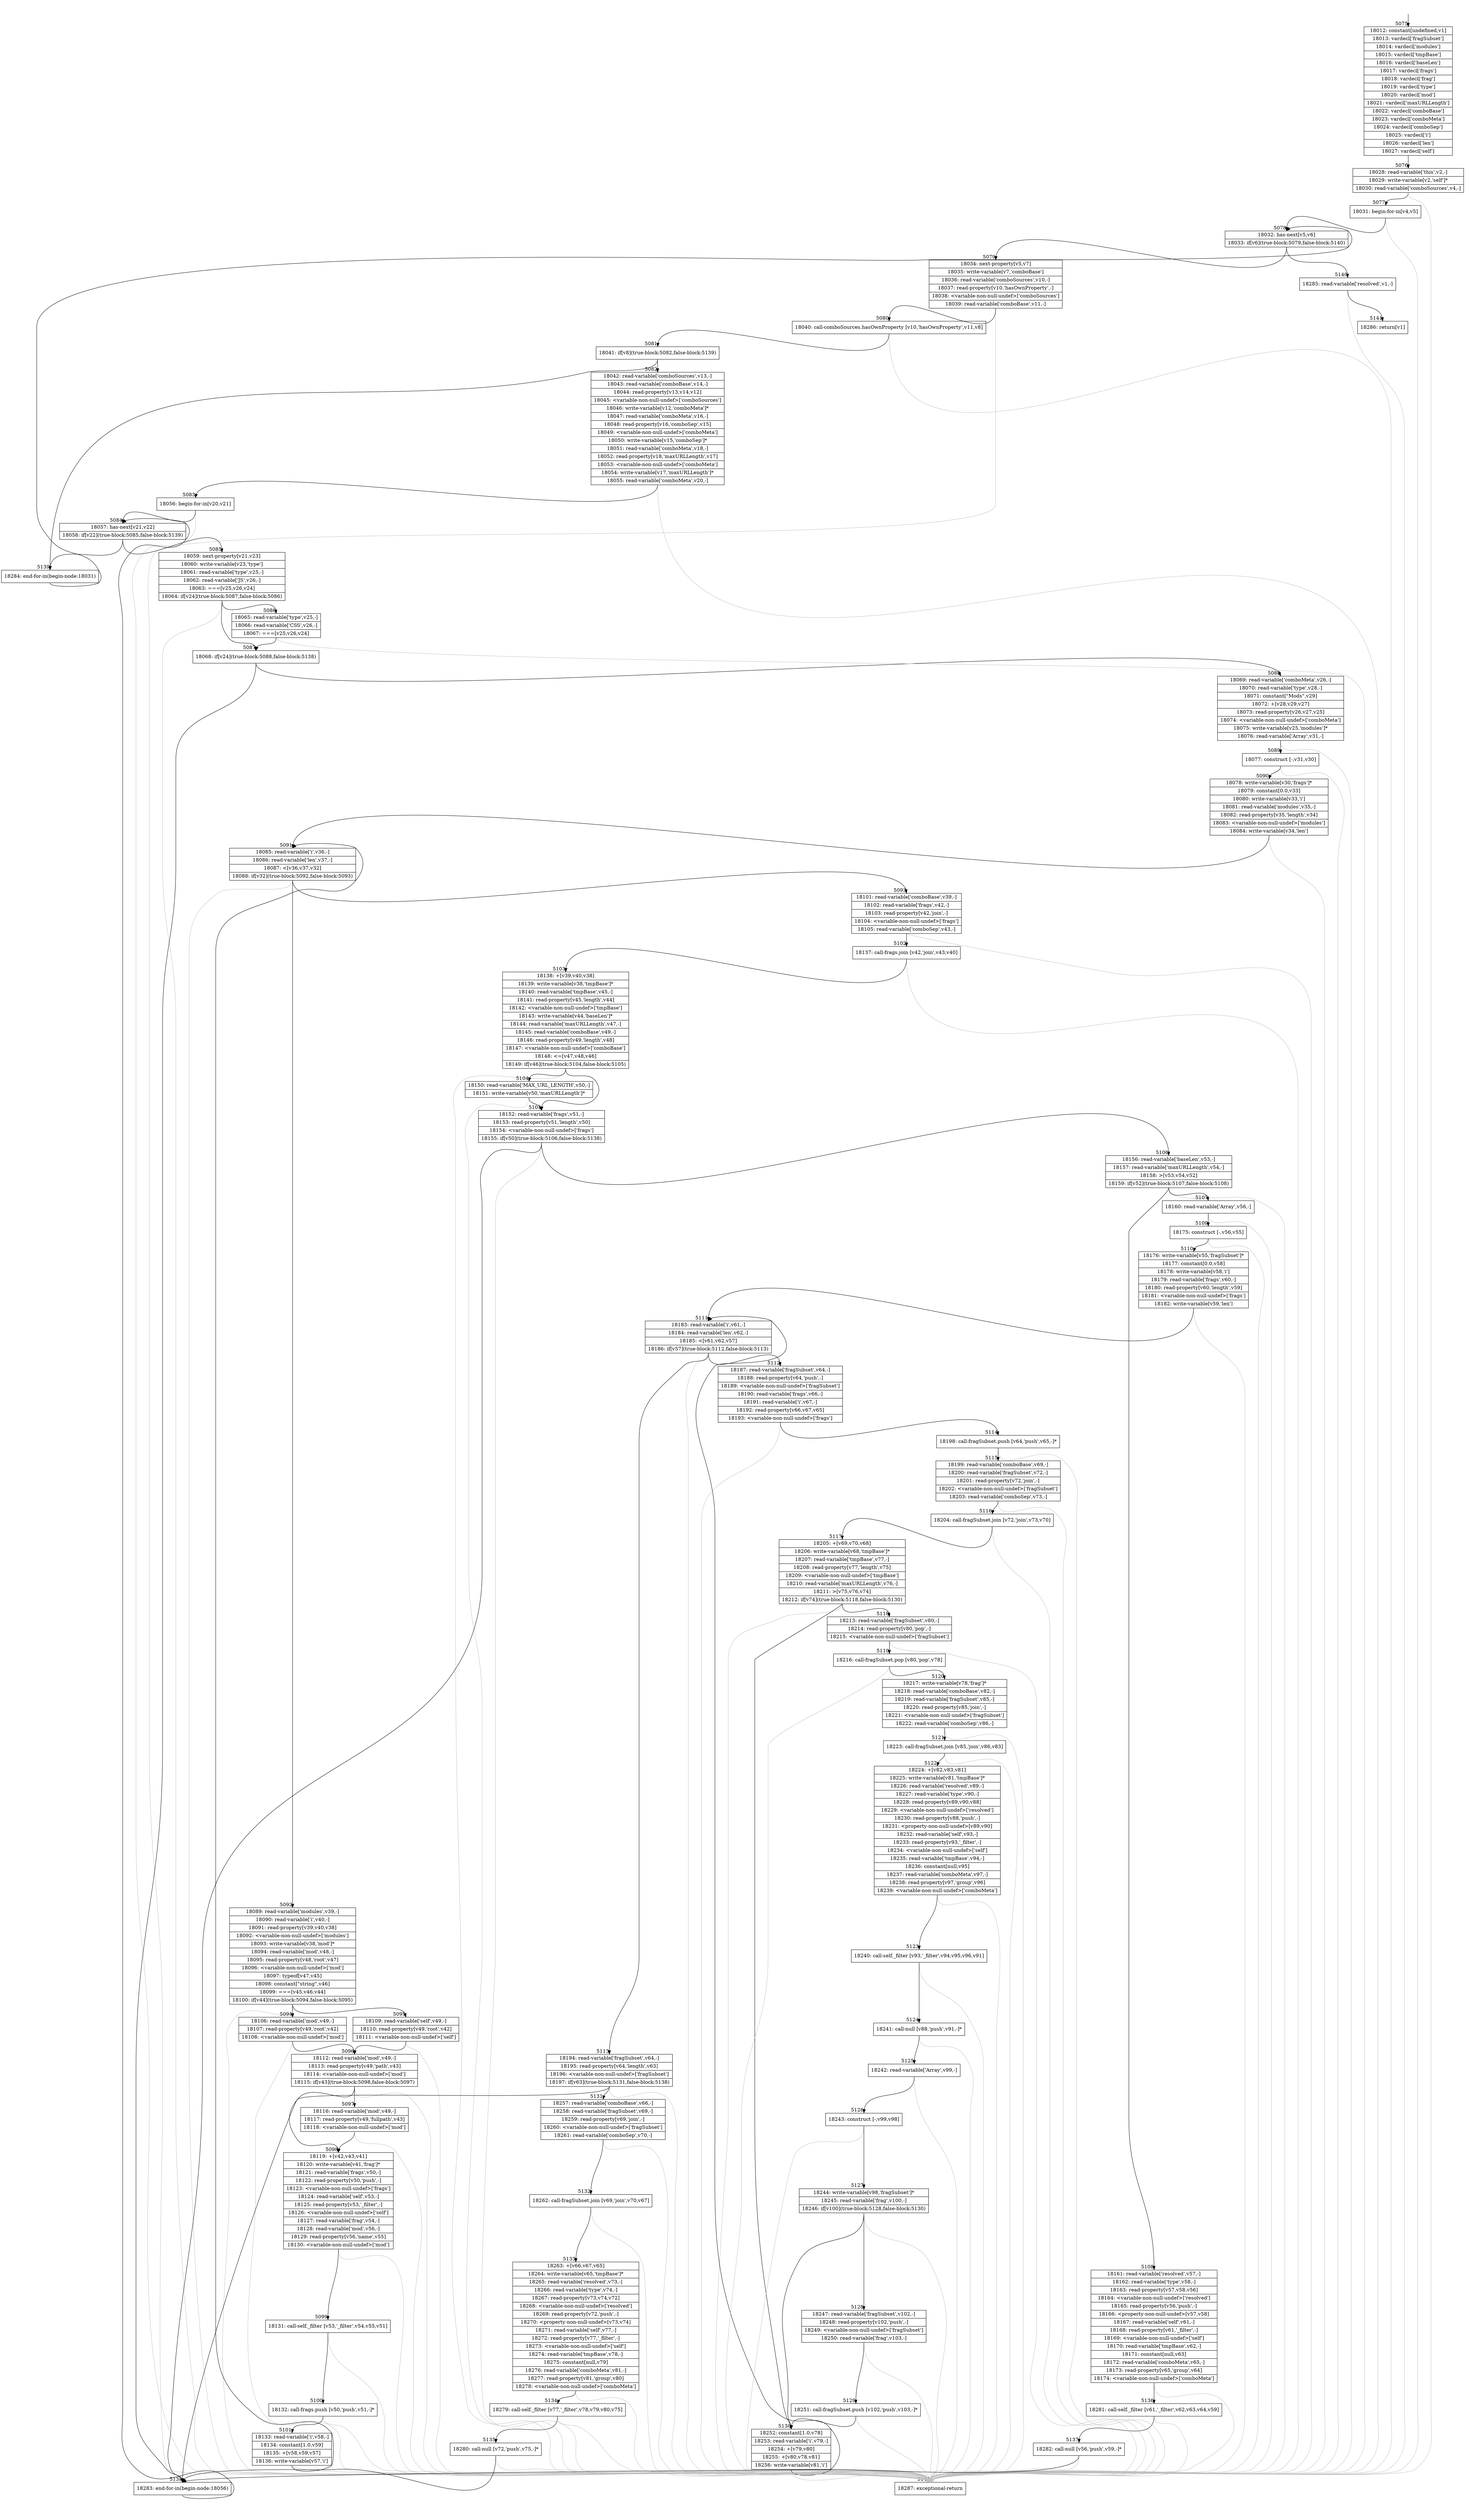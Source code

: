 digraph {
rankdir="TD"
BB_entry237[shape=none,label=""];
BB_entry237 -> BB5075 [tailport=s, headport=n, headlabel="    5075"]
BB5075 [shape=record label="{18012: constant[undefined,v1]|18013: vardecl['fragSubset']|18014: vardecl['modules']|18015: vardecl['tmpBase']|18016: vardecl['baseLen']|18017: vardecl['frags']|18018: vardecl['frag']|18019: vardecl['type']|18020: vardecl['mod']|18021: vardecl['maxURLLength']|18022: vardecl['comboBase']|18023: vardecl['comboMeta']|18024: vardecl['comboSep']|18025: vardecl['i']|18026: vardecl['len']|18027: vardecl['self']}" ] 
BB5075 -> BB5076 [tailport=s, headport=n, headlabel="      5076"]
BB5076 [shape=record label="{18028: read-variable['this',v2,-]|18029: write-variable[v2,'self']*|18030: read-variable['comboSources',v4,-]}" ] 
BB5076 -> BB5077 [tailport=s, headport=n, headlabel="      5077"]
BB5076 -> BB5142 [tailport=s, headport=n, color=gray, headlabel="      5142"]
BB5077 [shape=record label="{18031: begin-for-in[v4,v5]}" ] 
BB5077 -> BB5078 [tailport=s, headport=n, headlabel="      5078"]
BB5077 -> BB5142 [tailport=s, headport=n, color=gray]
BB5078 [shape=record label="{18032: has-next[v5,v6]|18033: if[v6](true-block:5079,false-block:5140)}" ] 
BB5078 -> BB5079 [tailport=s, headport=n, headlabel="      5079"]
BB5078 -> BB5140 [tailport=s, headport=n, headlabel="      5140"]
BB5079 [shape=record label="{18034: next-property[v5,v7]|18035: write-variable[v7,'comboBase']|18036: read-variable['comboSources',v10,-]|18037: read-property[v10,'hasOwnProperty',-]|18038: \<variable-non-null-undef\>['comboSources']|18039: read-variable['comboBase',v11,-]}" ] 
BB5079 -> BB5080 [tailport=s, headport=n, headlabel="      5080"]
BB5079 -> BB5142 [tailport=s, headport=n, color=gray]
BB5080 [shape=record label="{18040: call-comboSources.hasOwnProperty [v10,'hasOwnProperty',v11,v8]}" ] 
BB5080 -> BB5081 [tailport=s, headport=n, headlabel="      5081"]
BB5080 -> BB5142 [tailport=s, headport=n, color=gray]
BB5081 [shape=record label="{18041: if[v8](true-block:5082,false-block:5139)}" ] 
BB5081 -> BB5082 [tailport=s, headport=n, headlabel="      5082"]
BB5081 -> BB5139 [tailport=s, headport=n, headlabel="      5139"]
BB5082 [shape=record label="{18042: read-variable['comboSources',v13,-]|18043: read-variable['comboBase',v14,-]|18044: read-property[v13,v14,v12]|18045: \<variable-non-null-undef\>['comboSources']|18046: write-variable[v12,'comboMeta']*|18047: read-variable['comboMeta',v16,-]|18048: read-property[v16,'comboSep',v15]|18049: \<variable-non-null-undef\>['comboMeta']|18050: write-variable[v15,'comboSep']*|18051: read-variable['comboMeta',v18,-]|18052: read-property[v18,'maxURLLength',v17]|18053: \<variable-non-null-undef\>['comboMeta']|18054: write-variable[v17,'maxURLLength']*|18055: read-variable['comboMeta',v20,-]}" ] 
BB5082 -> BB5083 [tailport=s, headport=n, headlabel="      5083"]
BB5082 -> BB5142 [tailport=s, headport=n, color=gray]
BB5083 [shape=record label="{18056: begin-for-in[v20,v21]}" ] 
BB5083 -> BB5084 [tailport=s, headport=n, headlabel="      5084"]
BB5083 -> BB5142 [tailport=s, headport=n, color=gray]
BB5084 [shape=record label="{18057: has-next[v21,v22]|18058: if[v22](true-block:5085,false-block:5139)}" ] 
BB5084 -> BB5085 [tailport=s, headport=n, headlabel="      5085"]
BB5084 -> BB5139 [tailport=s, headport=n]
BB5085 [shape=record label="{18059: next-property[v21,v23]|18060: write-variable[v23,'type']|18061: read-variable['type',v25,-]|18062: read-variable['JS',v26,-]|18063: ===[v25,v26,v24]|18064: if[v24](true-block:5087,false-block:5086)}" ] 
BB5085 -> BB5087 [tailport=s, headport=n, headlabel="      5087"]
BB5085 -> BB5086 [tailport=s, headport=n, headlabel="      5086"]
BB5085 -> BB5142 [tailport=s, headport=n, color=gray]
BB5086 [shape=record label="{18065: read-variable['type',v25,-]|18066: read-variable['CSS',v26,-]|18067: ===[v25,v26,v24]}" ] 
BB5086 -> BB5087 [tailport=s, headport=n]
BB5086 -> BB5142 [tailport=s, headport=n, color=gray]
BB5087 [shape=record label="{18068: if[v24](true-block:5088,false-block:5138)}" ] 
BB5087 -> BB5088 [tailport=s, headport=n, headlabel="      5088"]
BB5087 -> BB5138 [tailport=s, headport=n, headlabel="      5138"]
BB5088 [shape=record label="{18069: read-variable['comboMeta',v26,-]|18070: read-variable['type',v28,-]|18071: constant[\"Mods\",v29]|18072: +[v28,v29,v27]|18073: read-property[v26,v27,v25]|18074: \<variable-non-null-undef\>['comboMeta']|18075: write-variable[v25,'modules']*|18076: read-variable['Array',v31,-]}" ] 
BB5088 -> BB5089 [tailport=s, headport=n, headlabel="      5089"]
BB5088 -> BB5142 [tailport=s, headport=n, color=gray]
BB5089 [shape=record label="{18077: construct [-,v31,v30]}" ] 
BB5089 -> BB5090 [tailport=s, headport=n, headlabel="      5090"]
BB5089 -> BB5142 [tailport=s, headport=n, color=gray]
BB5090 [shape=record label="{18078: write-variable[v30,'frags']*|18079: constant[0.0,v33]|18080: write-variable[v33,'i']|18081: read-variable['modules',v35,-]|18082: read-property[v35,'length',v34]|18083: \<variable-non-null-undef\>['modules']|18084: write-variable[v34,'len']}" ] 
BB5090 -> BB5091 [tailport=s, headport=n, headlabel="      5091"]
BB5090 -> BB5142 [tailport=s, headport=n, color=gray]
BB5091 [shape=record label="{18085: read-variable['i',v36,-]|18086: read-variable['len',v37,-]|18087: \<[v36,v37,v32]|18088: if[v32](true-block:5092,false-block:5093)}" ] 
BB5091 -> BB5092 [tailport=s, headport=n, headlabel="      5092"]
BB5091 -> BB5093 [tailport=s, headport=n, headlabel="      5093"]
BB5091 -> BB5142 [tailport=s, headport=n, color=gray]
BB5092 [shape=record label="{18089: read-variable['modules',v39,-]|18090: read-variable['i',v40,-]|18091: read-property[v39,v40,v38]|18092: \<variable-non-null-undef\>['modules']|18093: write-variable[v38,'mod']*|18094: read-variable['mod',v48,-]|18095: read-property[v48,'root',v47]|18096: \<variable-non-null-undef\>['mod']|18097: typeof[v47,v45]|18098: constant[\"string\",v46]|18099: ===[v45,v46,v44]|18100: if[v44](true-block:5094,false-block:5095)}" ] 
BB5092 -> BB5094 [tailport=s, headport=n, headlabel="      5094"]
BB5092 -> BB5095 [tailport=s, headport=n, headlabel="      5095"]
BB5092 -> BB5142 [tailport=s, headport=n, color=gray]
BB5093 [shape=record label="{18101: read-variable['comboBase',v39,-]|18102: read-variable['frags',v42,-]|18103: read-property[v42,'join',-]|18104: \<variable-non-null-undef\>['frags']|18105: read-variable['comboSep',v43,-]}" ] 
BB5093 -> BB5102 [tailport=s, headport=n, headlabel="      5102"]
BB5093 -> BB5142 [tailport=s, headport=n, color=gray]
BB5094 [shape=record label="{18106: read-variable['mod',v49,-]|18107: read-property[v49,'root',v42]|18108: \<variable-non-null-undef\>['mod']}" ] 
BB5094 -> BB5096 [tailport=s, headport=n, headlabel="      5096"]
BB5094 -> BB5142 [tailport=s, headport=n, color=gray]
BB5095 [shape=record label="{18109: read-variable['self',v49,-]|18110: read-property[v49,'root',v42]|18111: \<variable-non-null-undef\>['self']}" ] 
BB5095 -> BB5096 [tailport=s, headport=n]
BB5095 -> BB5142 [tailport=s, headport=n, color=gray]
BB5096 [shape=record label="{18112: read-variable['mod',v49,-]|18113: read-property[v49,'path',v43]|18114: \<variable-non-null-undef\>['mod']|18115: if[v43](true-block:5098,false-block:5097)}" ] 
BB5096 -> BB5098 [tailport=s, headport=n, headlabel="      5098"]
BB5096 -> BB5097 [tailport=s, headport=n, headlabel="      5097"]
BB5096 -> BB5142 [tailport=s, headport=n, color=gray]
BB5097 [shape=record label="{18116: read-variable['mod',v49,-]|18117: read-property[v49,'fullpath',v43]|18118: \<variable-non-null-undef\>['mod']}" ] 
BB5097 -> BB5098 [tailport=s, headport=n]
BB5097 -> BB5142 [tailport=s, headport=n, color=gray]
BB5098 [shape=record label="{18119: +[v42,v43,v41]|18120: write-variable[v41,'frag']*|18121: read-variable['frags',v50,-]|18122: read-property[v50,'push',-]|18123: \<variable-non-null-undef\>['frags']|18124: read-variable['self',v53,-]|18125: read-property[v53,'_filter',-]|18126: \<variable-non-null-undef\>['self']|18127: read-variable['frag',v54,-]|18128: read-variable['mod',v56,-]|18129: read-property[v56,'name',v55]|18130: \<variable-non-null-undef\>['mod']}" ] 
BB5098 -> BB5099 [tailport=s, headport=n, headlabel="      5099"]
BB5098 -> BB5142 [tailport=s, headport=n, color=gray]
BB5099 [shape=record label="{18131: call-self._filter [v53,'_filter',v54,v55,v51]}" ] 
BB5099 -> BB5100 [tailport=s, headport=n, headlabel="      5100"]
BB5099 -> BB5142 [tailport=s, headport=n, color=gray]
BB5100 [shape=record label="{18132: call-frags.push [v50,'push',v51,-]*}" ] 
BB5100 -> BB5101 [tailport=s, headport=n, headlabel="      5101"]
BB5100 -> BB5142 [tailport=s, headport=n, color=gray]
BB5101 [shape=record label="{18133: read-variable['i',v58,-]|18134: constant[1.0,v59]|18135: +[v58,v59,v57]|18136: write-variable[v57,'i']}" ] 
BB5101 -> BB5091 [tailport=s, headport=n]
BB5101 -> BB5142 [tailport=s, headport=n, color=gray]
BB5102 [shape=record label="{18137: call-frags.join [v42,'join',v43,v40]}" ] 
BB5102 -> BB5103 [tailport=s, headport=n, headlabel="      5103"]
BB5102 -> BB5142 [tailport=s, headport=n, color=gray]
BB5103 [shape=record label="{18138: +[v39,v40,v38]|18139: write-variable[v38,'tmpBase']*|18140: read-variable['tmpBase',v45,-]|18141: read-property[v45,'length',v44]|18142: \<variable-non-null-undef\>['tmpBase']|18143: write-variable[v44,'baseLen']*|18144: read-variable['maxURLLength',v47,-]|18145: read-variable['comboBase',v49,-]|18146: read-property[v49,'length',v48]|18147: \<variable-non-null-undef\>['comboBase']|18148: \<=[v47,v48,v46]|18149: if[v46](true-block:5104,false-block:5105)}" ] 
BB5103 -> BB5104 [tailport=s, headport=n, headlabel="      5104"]
BB5103 -> BB5105 [tailport=s, headport=n, headlabel="      5105"]
BB5103 -> BB5142 [tailport=s, headport=n, color=gray]
BB5104 [shape=record label="{18150: read-variable['MAX_URL_LENGTH',v50,-]|18151: write-variable[v50,'maxURLLength']*}" ] 
BB5104 -> BB5105 [tailport=s, headport=n]
BB5104 -> BB5142 [tailport=s, headport=n, color=gray]
BB5105 [shape=record label="{18152: read-variable['frags',v51,-]|18153: read-property[v51,'length',v50]|18154: \<variable-non-null-undef\>['frags']|18155: if[v50](true-block:5106,false-block:5138)}" ] 
BB5105 -> BB5106 [tailport=s, headport=n, headlabel="      5106"]
BB5105 -> BB5138 [tailport=s, headport=n]
BB5105 -> BB5142 [tailport=s, headport=n, color=gray]
BB5106 [shape=record label="{18156: read-variable['baseLen',v53,-]|18157: read-variable['maxURLLength',v54,-]|18158: \>[v53,v54,v52]|18159: if[v52](true-block:5107,false-block:5108)}" ] 
BB5106 -> BB5107 [tailport=s, headport=n, headlabel="      5107"]
BB5106 -> BB5108 [tailport=s, headport=n, headlabel="      5108"]
BB5106 -> BB5142 [tailport=s, headport=n, color=gray]
BB5107 [shape=record label="{18160: read-variable['Array',v56,-]}" ] 
BB5107 -> BB5109 [tailport=s, headport=n, headlabel="      5109"]
BB5107 -> BB5142 [tailport=s, headport=n, color=gray]
BB5108 [shape=record label="{18161: read-variable['resolved',v57,-]|18162: read-variable['type',v58,-]|18163: read-property[v57,v58,v56]|18164: \<variable-non-null-undef\>['resolved']|18165: read-property[v56,'push',-]|18166: \<property-non-null-undef\>[v57,v58]|18167: read-variable['self',v61,-]|18168: read-property[v61,'_filter',-]|18169: \<variable-non-null-undef\>['self']|18170: read-variable['tmpBase',v62,-]|18171: constant[null,v63]|18172: read-variable['comboMeta',v65,-]|18173: read-property[v65,'group',v64]|18174: \<variable-non-null-undef\>['comboMeta']}" ] 
BB5108 -> BB5136 [tailport=s, headport=n, headlabel="      5136"]
BB5108 -> BB5142 [tailport=s, headport=n, color=gray]
BB5109 [shape=record label="{18175: construct [-,v56,v55]}" ] 
BB5109 -> BB5110 [tailport=s, headport=n, headlabel="      5110"]
BB5109 -> BB5142 [tailport=s, headport=n, color=gray]
BB5110 [shape=record label="{18176: write-variable[v55,'fragSubset']*|18177: constant[0.0,v58]|18178: write-variable[v58,'i']|18179: read-variable['frags',v60,-]|18180: read-property[v60,'length',v59]|18181: \<variable-non-null-undef\>['frags']|18182: write-variable[v59,'len']}" ] 
BB5110 -> BB5111 [tailport=s, headport=n, headlabel="      5111"]
BB5110 -> BB5142 [tailport=s, headport=n, color=gray]
BB5111 [shape=record label="{18183: read-variable['i',v61,-]|18184: read-variable['len',v62,-]|18185: \<[v61,v62,v57]|18186: if[v57](true-block:5112,false-block:5113)}" ] 
BB5111 -> BB5112 [tailport=s, headport=n, headlabel="      5112"]
BB5111 -> BB5113 [tailport=s, headport=n, headlabel="      5113"]
BB5111 -> BB5142 [tailport=s, headport=n, color=gray]
BB5112 [shape=record label="{18187: read-variable['fragSubset',v64,-]|18188: read-property[v64,'push',-]|18189: \<variable-non-null-undef\>['fragSubset']|18190: read-variable['frags',v66,-]|18191: read-variable['i',v67,-]|18192: read-property[v66,v67,v65]|18193: \<variable-non-null-undef\>['frags']}" ] 
BB5112 -> BB5114 [tailport=s, headport=n, headlabel="      5114"]
BB5112 -> BB5142 [tailport=s, headport=n, color=gray]
BB5113 [shape=record label="{18194: read-variable['fragSubset',v64,-]|18195: read-property[v64,'length',v63]|18196: \<variable-non-null-undef\>['fragSubset']|18197: if[v63](true-block:5131,false-block:5138)}" ] 
BB5113 -> BB5131 [tailport=s, headport=n, headlabel="      5131"]
BB5113 -> BB5138 [tailport=s, headport=n]
BB5113 -> BB5142 [tailport=s, headport=n, color=gray]
BB5114 [shape=record label="{18198: call-fragSubset.push [v64,'push',v65,-]*}" ] 
BB5114 -> BB5115 [tailport=s, headport=n, headlabel="      5115"]
BB5114 -> BB5142 [tailport=s, headport=n, color=gray]
BB5115 [shape=record label="{18199: read-variable['comboBase',v69,-]|18200: read-variable['fragSubset',v72,-]|18201: read-property[v72,'join',-]|18202: \<variable-non-null-undef\>['fragSubset']|18203: read-variable['comboSep',v73,-]}" ] 
BB5115 -> BB5116 [tailport=s, headport=n, headlabel="      5116"]
BB5115 -> BB5142 [tailport=s, headport=n, color=gray]
BB5116 [shape=record label="{18204: call-fragSubset.join [v72,'join',v73,v70]}" ] 
BB5116 -> BB5117 [tailport=s, headport=n, headlabel="      5117"]
BB5116 -> BB5142 [tailport=s, headport=n, color=gray]
BB5117 [shape=record label="{18205: +[v69,v70,v68]|18206: write-variable[v68,'tmpBase']*|18207: read-variable['tmpBase',v77,-]|18208: read-property[v77,'length',v75]|18209: \<variable-non-null-undef\>['tmpBase']|18210: read-variable['maxURLLength',v76,-]|18211: \>[v75,v76,v74]|18212: if[v74](true-block:5118,false-block:5130)}" ] 
BB5117 -> BB5118 [tailport=s, headport=n, headlabel="      5118"]
BB5117 -> BB5130 [tailport=s, headport=n, headlabel="      5130"]
BB5117 -> BB5142 [tailport=s, headport=n, color=gray]
BB5118 [shape=record label="{18213: read-variable['fragSubset',v80,-]|18214: read-property[v80,'pop',-]|18215: \<variable-non-null-undef\>['fragSubset']}" ] 
BB5118 -> BB5119 [tailport=s, headport=n, headlabel="      5119"]
BB5118 -> BB5142 [tailport=s, headport=n, color=gray]
BB5119 [shape=record label="{18216: call-fragSubset.pop [v80,'pop',v78]}" ] 
BB5119 -> BB5120 [tailport=s, headport=n, headlabel="      5120"]
BB5119 -> BB5142 [tailport=s, headport=n, color=gray]
BB5120 [shape=record label="{18217: write-variable[v78,'frag']*|18218: read-variable['comboBase',v82,-]|18219: read-variable['fragSubset',v85,-]|18220: read-property[v85,'join',-]|18221: \<variable-non-null-undef\>['fragSubset']|18222: read-variable['comboSep',v86,-]}" ] 
BB5120 -> BB5121 [tailport=s, headport=n, headlabel="      5121"]
BB5120 -> BB5142 [tailport=s, headport=n, color=gray]
BB5121 [shape=record label="{18223: call-fragSubset.join [v85,'join',v86,v83]}" ] 
BB5121 -> BB5122 [tailport=s, headport=n, headlabel="      5122"]
BB5121 -> BB5142 [tailport=s, headport=n, color=gray]
BB5122 [shape=record label="{18224: +[v82,v83,v81]|18225: write-variable[v81,'tmpBase']*|18226: read-variable['resolved',v89,-]|18227: read-variable['type',v90,-]|18228: read-property[v89,v90,v88]|18229: \<variable-non-null-undef\>['resolved']|18230: read-property[v88,'push',-]|18231: \<property-non-null-undef\>[v89,v90]|18232: read-variable['self',v93,-]|18233: read-property[v93,'_filter',-]|18234: \<variable-non-null-undef\>['self']|18235: read-variable['tmpBase',v94,-]|18236: constant[null,v95]|18237: read-variable['comboMeta',v97,-]|18238: read-property[v97,'group',v96]|18239: \<variable-non-null-undef\>['comboMeta']}" ] 
BB5122 -> BB5123 [tailport=s, headport=n, headlabel="      5123"]
BB5122 -> BB5142 [tailport=s, headport=n, color=gray]
BB5123 [shape=record label="{18240: call-self._filter [v93,'_filter',v94,v95,v96,v91]}" ] 
BB5123 -> BB5124 [tailport=s, headport=n, headlabel="      5124"]
BB5123 -> BB5142 [tailport=s, headport=n, color=gray]
BB5124 [shape=record label="{18241: call-null [v88,'push',v91,-]*}" ] 
BB5124 -> BB5125 [tailport=s, headport=n, headlabel="      5125"]
BB5124 -> BB5142 [tailport=s, headport=n, color=gray]
BB5125 [shape=record label="{18242: read-variable['Array',v99,-]}" ] 
BB5125 -> BB5126 [tailport=s, headport=n, headlabel="      5126"]
BB5125 -> BB5142 [tailport=s, headport=n, color=gray]
BB5126 [shape=record label="{18243: construct [-,v99,v98]}" ] 
BB5126 -> BB5127 [tailport=s, headport=n, headlabel="      5127"]
BB5126 -> BB5142 [tailport=s, headport=n, color=gray]
BB5127 [shape=record label="{18244: write-variable[v98,'fragSubset']*|18245: read-variable['frag',v100,-]|18246: if[v100](true-block:5128,false-block:5130)}" ] 
BB5127 -> BB5128 [tailport=s, headport=n, headlabel="      5128"]
BB5127 -> BB5130 [tailport=s, headport=n]
BB5127 -> BB5142 [tailport=s, headport=n, color=gray]
BB5128 [shape=record label="{18247: read-variable['fragSubset',v102,-]|18248: read-property[v102,'push',-]|18249: \<variable-non-null-undef\>['fragSubset']|18250: read-variable['frag',v103,-]}" ] 
BB5128 -> BB5129 [tailport=s, headport=n, headlabel="      5129"]
BB5128 -> BB5142 [tailport=s, headport=n, color=gray]
BB5129 [shape=record label="{18251: call-fragSubset.push [v102,'push',v103,-]*}" ] 
BB5129 -> BB5130 [tailport=s, headport=n]
BB5129 -> BB5142 [tailport=s, headport=n, color=gray]
BB5130 [shape=record label="{18252: constant[1.0,v78]|18253: read-variable['i',v79,-]|18254: +[v79,v80]|18255: +[v80,v78,v81]|18256: write-variable[v81,'i']}" ] 
BB5130 -> BB5111 [tailport=s, headport=n]
BB5130 -> BB5142 [tailport=s, headport=n, color=gray]
BB5131 [shape=record label="{18257: read-variable['comboBase',v66,-]|18258: read-variable['fragSubset',v69,-]|18259: read-property[v69,'join',-]|18260: \<variable-non-null-undef\>['fragSubset']|18261: read-variable['comboSep',v70,-]}" ] 
BB5131 -> BB5132 [tailport=s, headport=n, headlabel="      5132"]
BB5131 -> BB5142 [tailport=s, headport=n, color=gray]
BB5132 [shape=record label="{18262: call-fragSubset.join [v69,'join',v70,v67]}" ] 
BB5132 -> BB5133 [tailport=s, headport=n, headlabel="      5133"]
BB5132 -> BB5142 [tailport=s, headport=n, color=gray]
BB5133 [shape=record label="{18263: +[v66,v67,v65]|18264: write-variable[v65,'tmpBase']*|18265: read-variable['resolved',v73,-]|18266: read-variable['type',v74,-]|18267: read-property[v73,v74,v72]|18268: \<variable-non-null-undef\>['resolved']|18269: read-property[v72,'push',-]|18270: \<property-non-null-undef\>[v73,v74]|18271: read-variable['self',v77,-]|18272: read-property[v77,'_filter',-]|18273: \<variable-non-null-undef\>['self']|18274: read-variable['tmpBase',v78,-]|18275: constant[null,v79]|18276: read-variable['comboMeta',v81,-]|18277: read-property[v81,'group',v80]|18278: \<variable-non-null-undef\>['comboMeta']}" ] 
BB5133 -> BB5134 [tailport=s, headport=n, headlabel="      5134"]
BB5133 -> BB5142 [tailport=s, headport=n, color=gray]
BB5134 [shape=record label="{18279: call-self._filter [v77,'_filter',v78,v79,v80,v75]}" ] 
BB5134 -> BB5135 [tailport=s, headport=n, headlabel="      5135"]
BB5134 -> BB5142 [tailport=s, headport=n, color=gray]
BB5135 [shape=record label="{18280: call-null [v72,'push',v75,-]*}" ] 
BB5135 -> BB5138 [tailport=s, headport=n]
BB5135 -> BB5142 [tailport=s, headport=n, color=gray]
BB5136 [shape=record label="{18281: call-self._filter [v61,'_filter',v62,v63,v64,v59]}" ] 
BB5136 -> BB5137 [tailport=s, headport=n, headlabel="      5137"]
BB5136 -> BB5142 [tailport=s, headport=n, color=gray]
BB5137 [shape=record label="{18282: call-null [v56,'push',v59,-]*}" ] 
BB5137 -> BB5138 [tailport=s, headport=n]
BB5137 -> BB5142 [tailport=s, headport=n, color=gray]
BB5138 [shape=record label="{18283: end-for-in(begin-node:18056)}" ] 
BB5138 -> BB5084 [tailport=s, headport=n]
BB5139 [shape=record label="{18284: end-for-in(begin-node:18031)}" ] 
BB5139 -> BB5078 [tailport=s, headport=n]
BB5140 [shape=record label="{18285: read-variable['resolved',v1,-]}" ] 
BB5140 -> BB5141 [tailport=s, headport=n, headlabel="      5141"]
BB5140 -> BB5142 [tailport=s, headport=n, color=gray]
BB5141 [shape=record label="{18286: return[v1]}" ] 
BB5142 [shape=record label="{18287: exceptional-return}" ] 
//#$~ 8410
}
